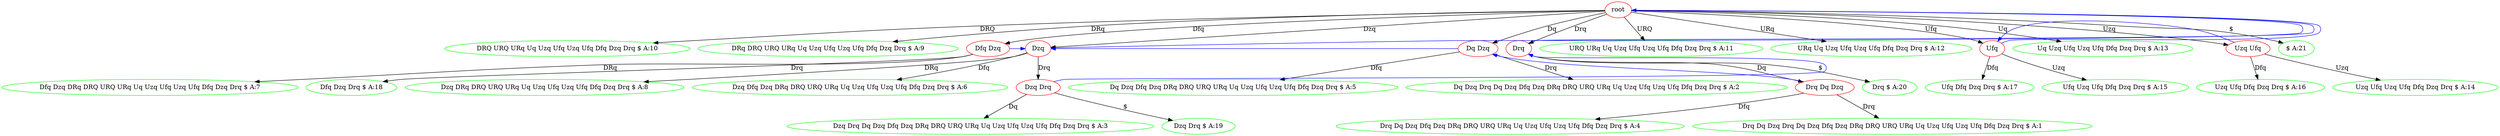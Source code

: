 strict digraph G {
"root" [color=red];
"root" -> "DRQ URQ URq Uq Uzq Ufq Uzq Ufq Dfq Dzq Drq $ A:10" [label="DRQ"];
"DRQ URQ URq Uq Uzq Ufq Uzq Ufq Dfq Dzq Drq $ A:10" [color=green];
"root" -> "DRq DRQ URQ URq Uq Uzq Ufq Uzq Ufq Dfq Dzq Drq $ A:9" [label="DRq"];
"DRq DRQ URQ URq Uq Uzq Ufq Uzq Ufq Dfq Dzq Drq $ A:9" [color=green];
"root" -> "Dfq Dzq" [label="Dfq"];
"Dfq Dzq" [color=red];
"Dfq Dzq" -> "Dzq" [color=blue; constraint=false];
"Dfq Dzq" -> "Dfq Dzq DRq DRQ URQ URq Uq Uzq Ufq Uzq Ufq Dfq Dzq Drq $ A:7" [label="DRq"];
"Dfq Dzq DRq DRQ URQ URq Uq Uzq Ufq Uzq Ufq Dfq Dzq Drq $ A:7" [color=green];
"Dfq Dzq" -> "Dfq Dzq Drq $ A:18" [label="Drq"];
"Dfq Dzq Drq $ A:18" [color=green];
"root" -> "Dq Dzq" [label="Dq"];
"Dq Dzq" [color=red];
"Dq Dzq" -> "Dzq" [color=blue; constraint=false];
"Dq Dzq" -> "Dq Dzq Dfq Dzq DRq DRQ URQ URq Uq Uzq Ufq Uzq Ufq Dfq Dzq Drq $ A:5" [label="Dfq"];
"Dq Dzq Dfq Dzq DRq DRQ URQ URq Uq Uzq Ufq Uzq Ufq Dfq Dzq Drq $ A:5" [color=green];
"Dq Dzq" -> "Dq Dzq Drq Dq Dzq Dfq Dzq DRq DRQ URQ URq Uq Uzq Ufq Uzq Ufq Dfq Dzq Drq $ A:2" [label="Drq"];
"Dq Dzq Drq Dq Dzq Dfq Dzq DRq DRQ URQ URq Uq Uzq Ufq Uzq Ufq Dfq Dzq Drq $ A:2" [color=green];
"root" -> "Drq" [label="Drq"];
"Drq" [color=red];
"Drq" -> "root" [color=blue; constraint=false];
"Drq" -> "Drq Dq Dzq" [label="Dq"];
"Drq Dq Dzq" [color=red];
"Drq Dq Dzq" -> "Dq Dzq" [color=blue; constraint=false];
"Drq Dq Dzq" -> "Drq Dq Dzq Dfq Dzq DRq DRQ URQ URq Uq Uzq Ufq Uzq Ufq Dfq Dzq Drq $ A:4" [label="Dfq"];
"Drq Dq Dzq Dfq Dzq DRq DRQ URQ URq Uq Uzq Ufq Uzq Ufq Dfq Dzq Drq $ A:4" [color=green];
"Drq Dq Dzq" -> "Drq Dq Dzq Drq Dq Dzq Dfq Dzq DRq DRQ URQ URq Uq Uzq Ufq Uzq Ufq Dfq Dzq Drq $ A:1" [label="Drq"];
"Drq Dq Dzq Drq Dq Dzq Dfq Dzq DRq DRQ URQ URq Uq Uzq Ufq Uzq Ufq Dfq Dzq Drq $ A:1" [color=green];
"Drq" -> "Drq $ A:20" [label="$"];
"Drq $ A:20" [color=green];
"root" -> "Dzq" [label="Dzq"];
"Dzq" [color=red];
"Dzq" -> "root" [color=blue; constraint=false];
"Dzq" -> "Dzq DRq DRQ URQ URq Uq Uzq Ufq Uzq Ufq Dfq Dzq Drq $ A:8" [label="DRq"];
"Dzq DRq DRQ URQ URq Uq Uzq Ufq Uzq Ufq Dfq Dzq Drq $ A:8" [color=green];
"Dzq" -> "Dzq Dfq Dzq DRq DRQ URQ URq Uq Uzq Ufq Uzq Ufq Dfq Dzq Drq $ A:6" [label="Dfq"];
"Dzq Dfq Dzq DRq DRQ URQ URq Uq Uzq Ufq Uzq Ufq Dfq Dzq Drq $ A:6" [color=green];
"Dzq" -> "Dzq Drq" [label="Drq"];
"Dzq Drq" [color=red];
"Dzq Drq" -> "Drq" [color=blue; constraint=false];
"Dzq Drq" -> "Dzq Drq Dq Dzq Dfq Dzq DRq DRQ URQ URq Uq Uzq Ufq Uzq Ufq Dfq Dzq Drq $ A:3" [label="Dq"];
"Dzq Drq Dq Dzq Dfq Dzq DRq DRQ URQ URq Uq Uzq Ufq Uzq Ufq Dfq Dzq Drq $ A:3" [color=green];
"Dzq Drq" -> "Dzq Drq $ A:19" [label="$"];
"Dzq Drq $ A:19" [color=green];
"root" -> "URQ URq Uq Uzq Ufq Uzq Ufq Dfq Dzq Drq $ A:11" [label="URQ"];
"URQ URq Uq Uzq Ufq Uzq Ufq Dfq Dzq Drq $ A:11" [color=green];
"root" -> "URq Uq Uzq Ufq Uzq Ufq Dfq Dzq Drq $ A:12" [label="URq"];
"URq Uq Uzq Ufq Uzq Ufq Dfq Dzq Drq $ A:12" [color=green];
"root" -> "Ufq" [label="Ufq"];
"Ufq" [color=red];
"Ufq" -> "root" [color=blue; constraint=false];
"Ufq" -> "Ufq Dfq Dzq Drq $ A:17" [label="Dfq"];
"Ufq Dfq Dzq Drq $ A:17" [color=green];
"Ufq" -> "Ufq Uzq Ufq Dfq Dzq Drq $ A:15" [label="Uzq"];
"Ufq Uzq Ufq Dfq Dzq Drq $ A:15" [color=green];
"root" -> "Uq Uzq Ufq Uzq Ufq Dfq Dzq Drq $ A:13" [label="Uq"];
"Uq Uzq Ufq Uzq Ufq Dfq Dzq Drq $ A:13" [color=green];
"root" -> "Uzq Ufq" [label="Uzq"];
"Uzq Ufq" [color=red];
"Uzq Ufq" -> "Ufq" [color=blue; constraint=false];
"Uzq Ufq" -> "Uzq Ufq Dfq Dzq Drq $ A:16" [label="Dfq"];
"Uzq Ufq Dfq Dzq Drq $ A:16" [color=green];
"Uzq Ufq" -> "Uzq Ufq Uzq Ufq Dfq Dzq Drq $ A:14" [label="Uzq"];
"Uzq Ufq Uzq Ufq Dfq Dzq Drq $ A:14" [color=green];
"root" -> "$ A:21" [label="$"];
"$ A:21" [color=green];
}
